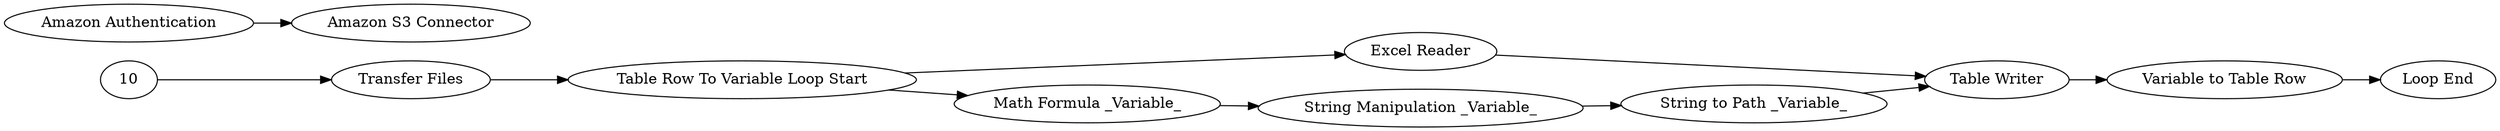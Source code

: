 digraph {
	6 [label="Transfer Files"]
	1 [label="Amazon S3 Connector"]
	2 [label="Amazon Authentication"]
	19 [label="Excel Reader"]
	21 [label="Table Row To Variable Loop Start"]
	22 [label="Loop End"]
	23 [label="Table Writer"]
	25 [label="Math Formula _Variable_"]
	26 [label="String Manipulation _Variable_"]
	27 [label="String to Path _Variable_"]
	28 [label="Variable to Table Row"]
	2 -> 1
	6 -> 21
	10 -> 6
	19 -> 23
	21 -> 19
	21 -> 25
	23 -> 28
	25 -> 26
	26 -> 27
	27 -> 23
	28 -> 22
	rankdir=LR
}
